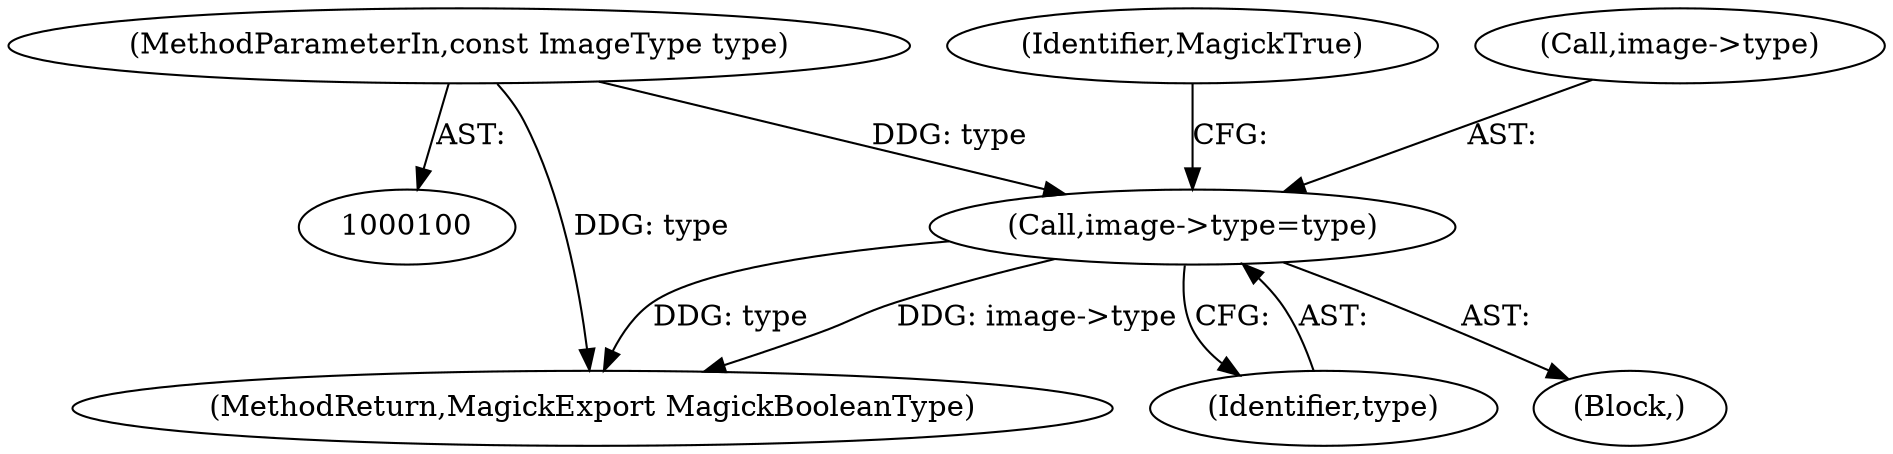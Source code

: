 digraph "0_ImageMagick_d63a3c5729df59f183e9e110d5d8385d17caaad0@pointer" {
"1000587" [label="(Call,image->type=type)"];
"1000102" [label="(MethodParameterIn,const ImageType type)"];
"1000594" [label="(MethodReturn,MagickExport MagickBooleanType)"];
"1000587" [label="(Call,image->type=type)"];
"1000102" [label="(MethodParameterIn,const ImageType type)"];
"1000593" [label="(Identifier,MagickTrue)"];
"1000588" [label="(Call,image->type)"];
"1000591" [label="(Identifier,type)"];
"1000103" [label="(Block,)"];
"1000587" -> "1000103"  [label="AST: "];
"1000587" -> "1000591"  [label="CFG: "];
"1000588" -> "1000587"  [label="AST: "];
"1000591" -> "1000587"  [label="AST: "];
"1000593" -> "1000587"  [label="CFG: "];
"1000587" -> "1000594"  [label="DDG: image->type"];
"1000587" -> "1000594"  [label="DDG: type"];
"1000102" -> "1000587"  [label="DDG: type"];
"1000102" -> "1000100"  [label="AST: "];
"1000102" -> "1000594"  [label="DDG: type"];
}
